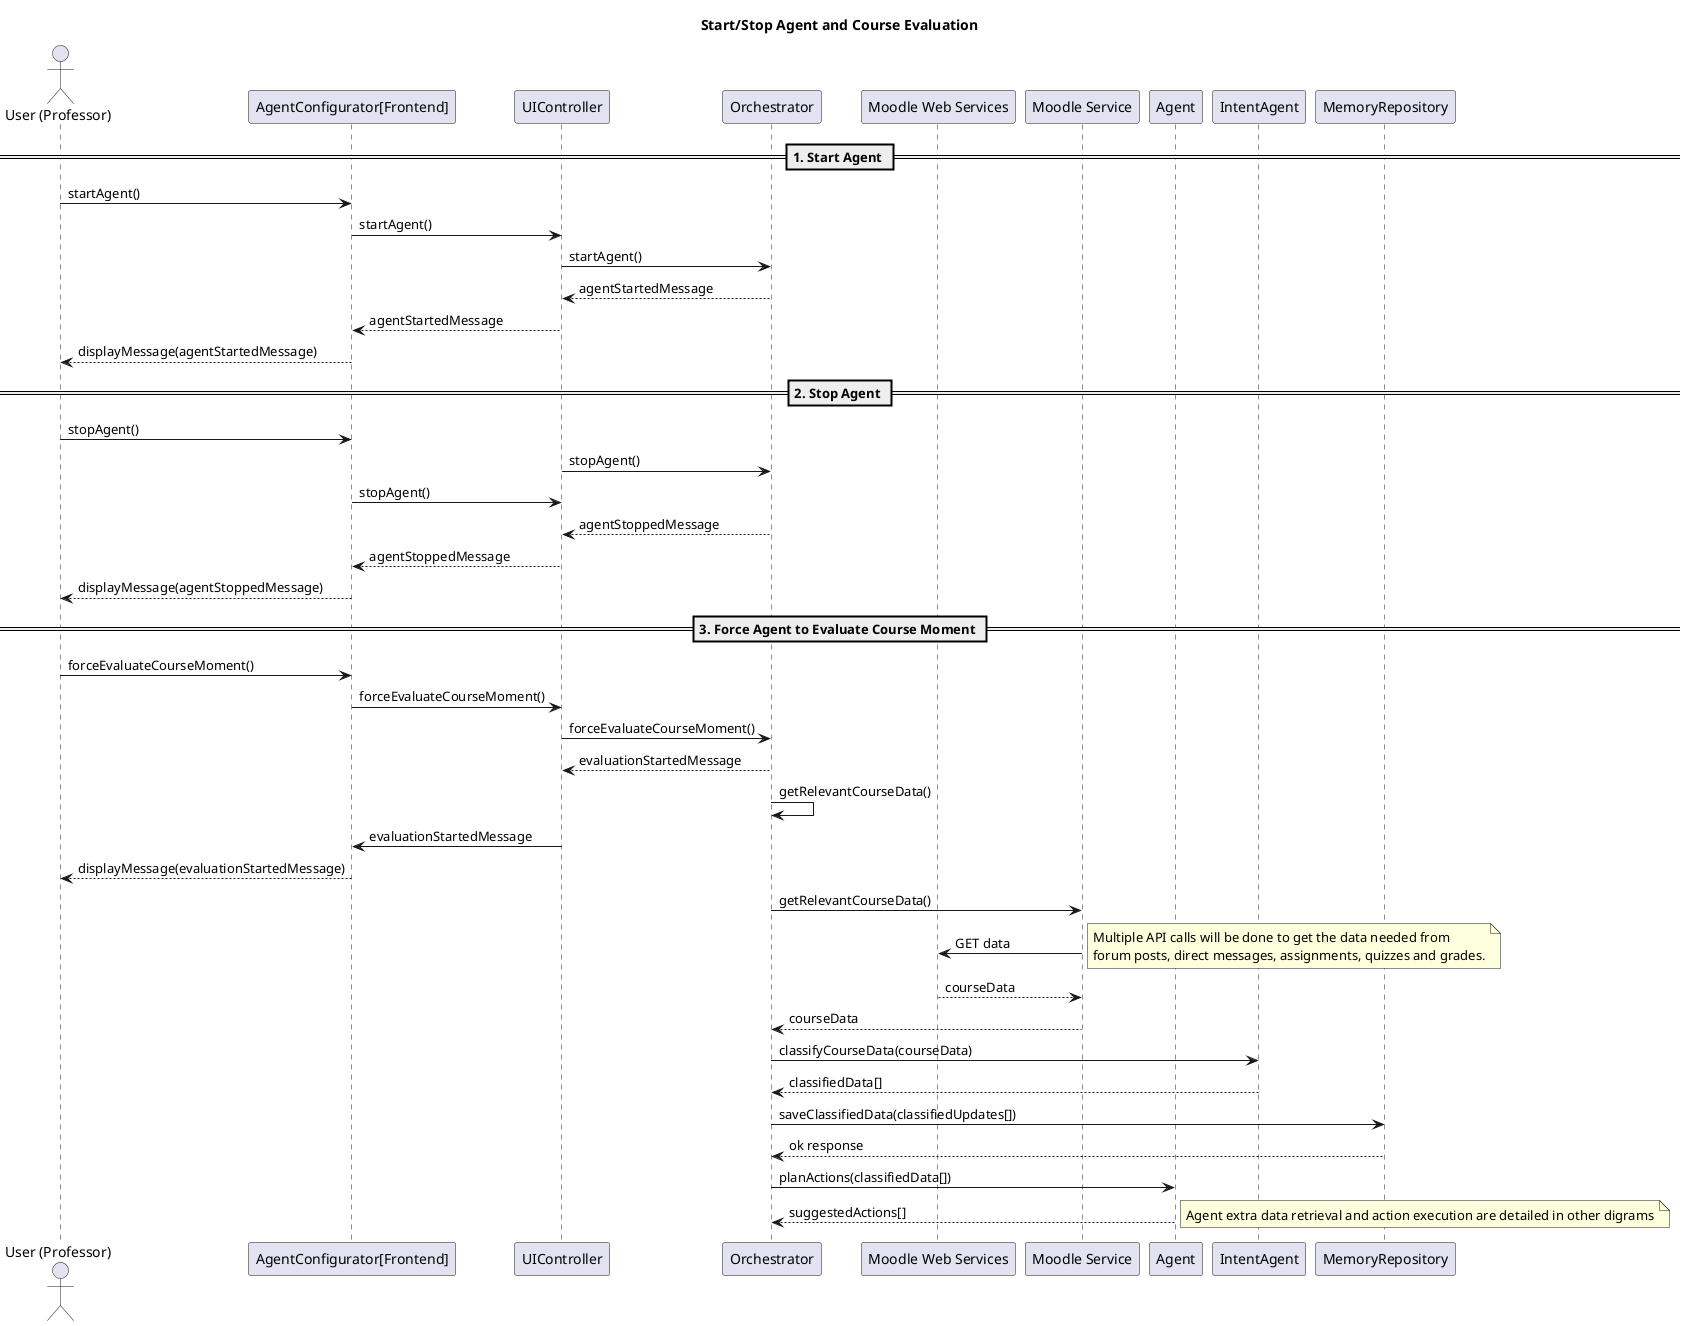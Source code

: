 @startuml
title Start/Stop Agent and Course Evaluation
actor "User (Professor)" as User

participant "AgentConfigurator[Frontend]" as AgentConfigurator
participant UIController
participant Agent
participant Orchestrator
participant "Moodle Web Services" as MoodleAPIService
participant "Moodle Service" as MoodleService
participant Agent

== 1. Start Agent ==
User -> AgentConfigurator : startAgent()
AgentConfigurator -> UIController : startAgent()
UIController -> Orchestrator : startAgent()
Orchestrator --> UIController : agentStartedMessage
UIController --> AgentConfigurator : agentStartedMessage
AgentConfigurator --> User : displayMessage(agentStartedMessage)

== 2. Stop Agent ==
User -> AgentConfigurator : stopAgent()
UIController -> Orchestrator : stopAgent()
AgentConfigurator -> UIController : stopAgent()
Orchestrator --> UIController : agentStoppedMessage
UIController --> AgentConfigurator : agentStoppedMessage
AgentConfigurator --> User : displayMessage(agentStoppedMessage)
== 3. Force Agent to Evaluate Course Moment ==
User -> AgentConfigurator : forceEvaluateCourseMoment()
AgentConfigurator -> UIController : forceEvaluateCourseMoment()
UIController -> Orchestrator : forceEvaluateCourseMoment()
Orchestrator --> UIController: evaluationStartedMessage
Orchestrator -> Orchestrator : getRelevantCourseData()
UIController -> AgentConfigurator: evaluationStartedMessage
AgentConfigurator --> User : displayMessage(evaluationStartedMessage)
Orchestrator -> MoodleService : getRelevantCourseData()
MoodleService -> MoodleAPIService : GET data
note right
Multiple API calls will be done to get the data needed from 
forum posts, direct messages, assignments, quizzes and grades.
end note
MoodleAPIService --> MoodleService : courseData
MoodleService --> Orchestrator : courseData
Orchestrator -> IntentAgent : classifyCourseData(courseData)
IntentAgent --> Orchestrator : classifiedData[]
Orchestrator -> MemoryRepository : saveClassifiedData(classifiedUpdates[])
MemoryRepository --> Orchestrator : ok response
Orchestrator -> Agent : planActions(classifiedData[])
Agent --> Orchestrator : suggestedActions[]
note right
Agent extra data retrieval and action execution are detailed in other digrams
end note

@enduml